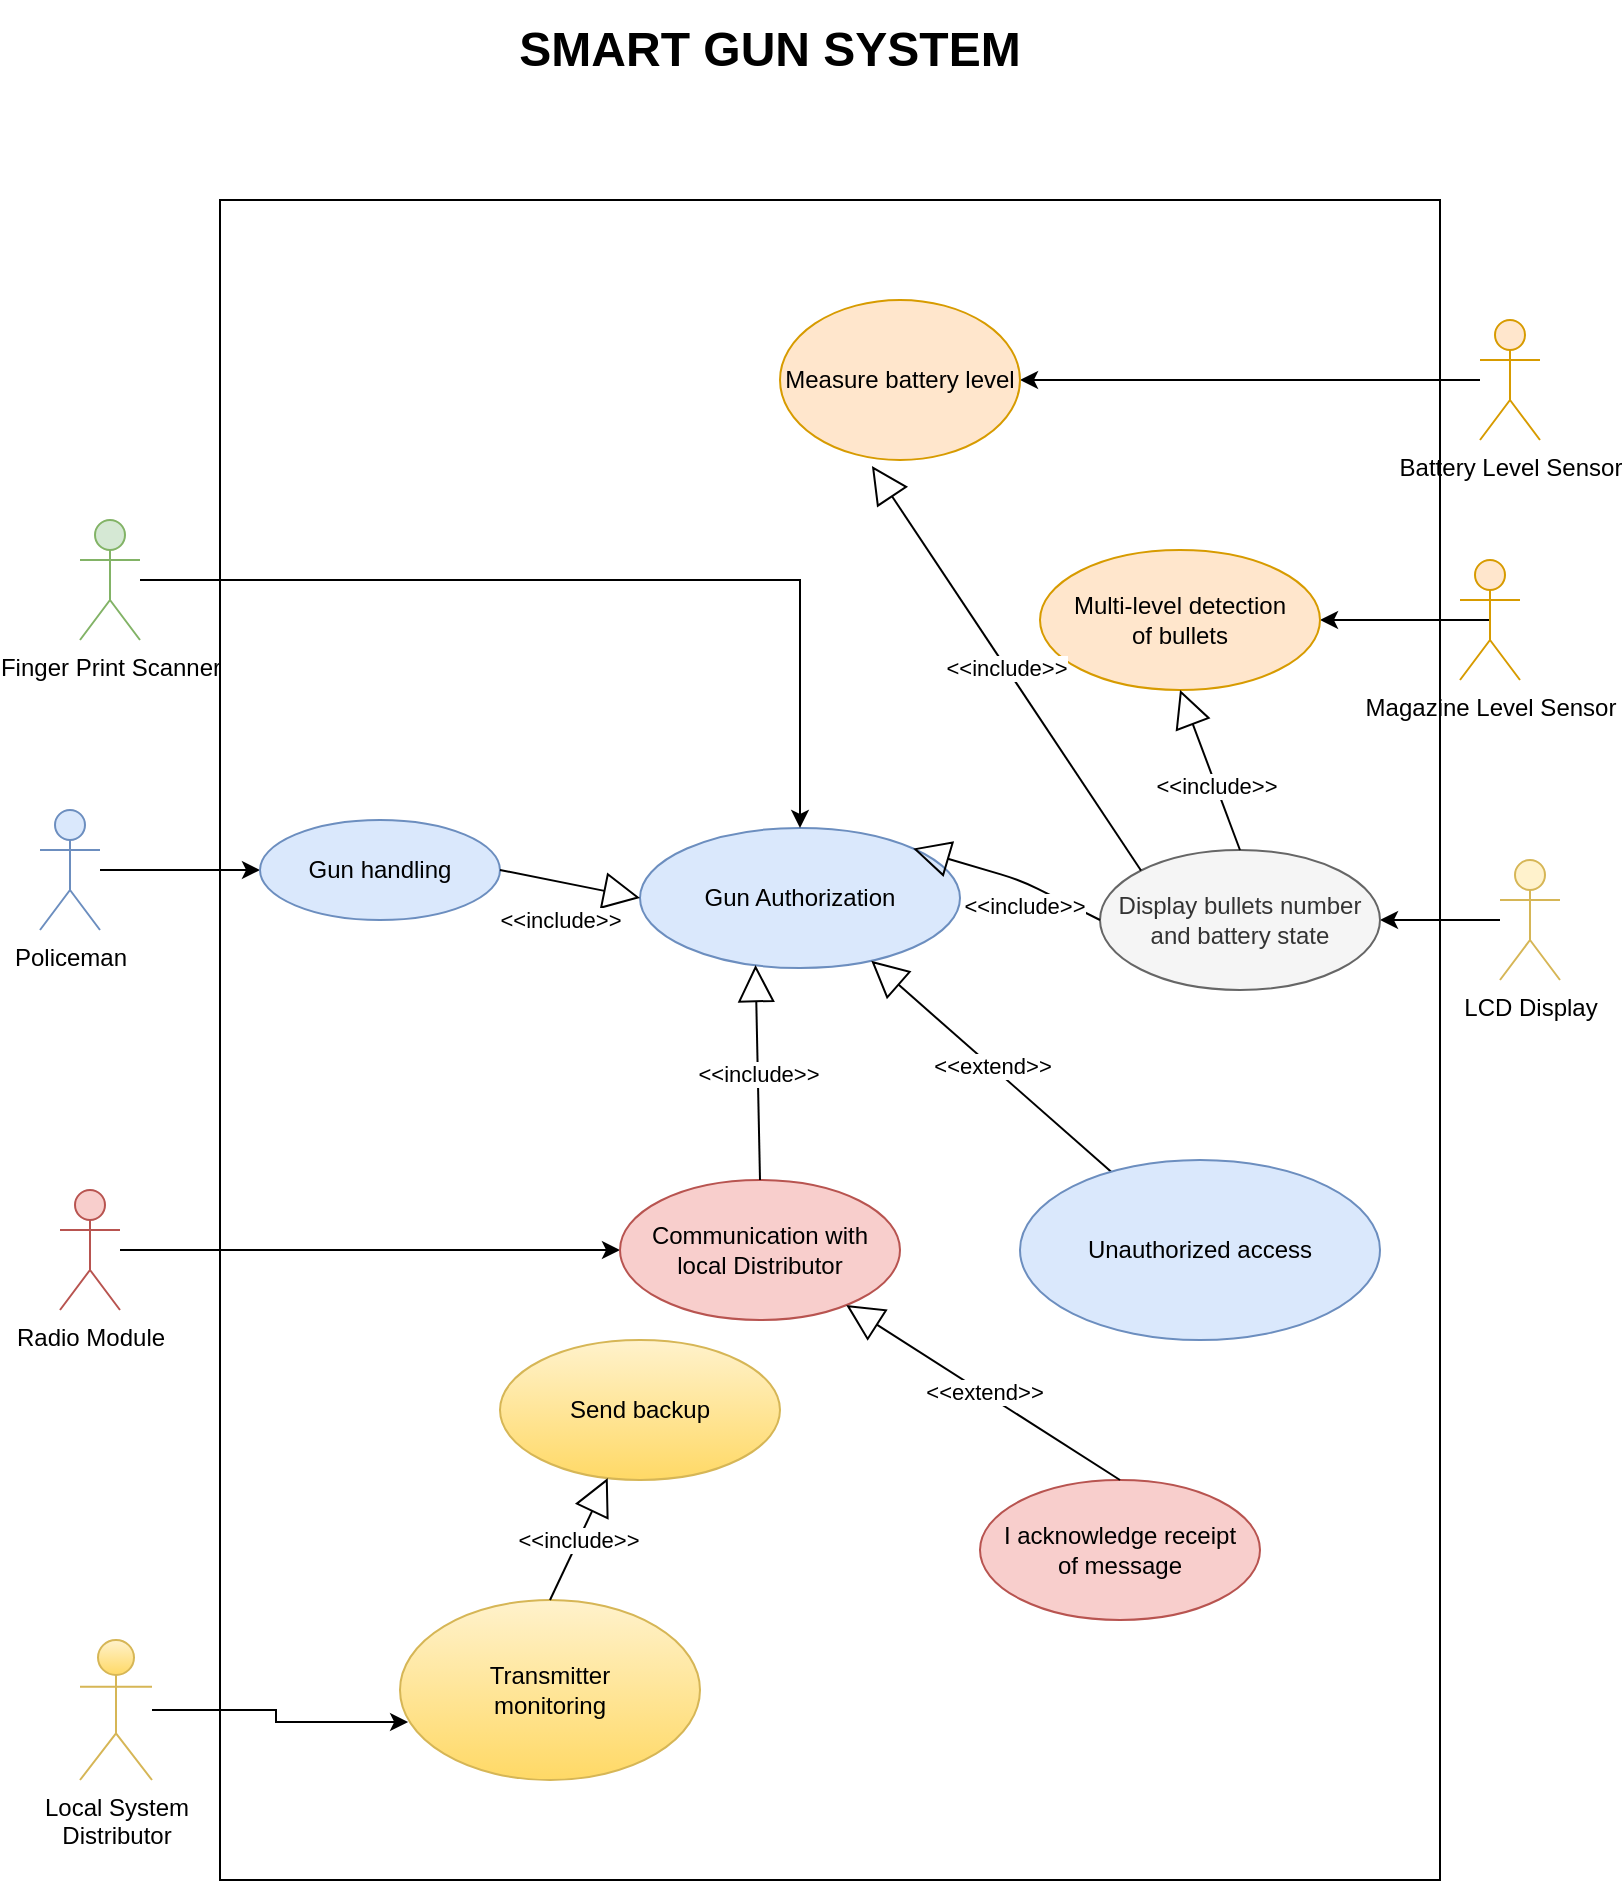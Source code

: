 <mxfile version="13.10.9" type="github">
  <diagram id="ZAYAtZIgmon7IQ3GefVp" name="Page-1">
    <mxGraphModel dx="942" dy="583" grid="1" gridSize="10" guides="1" tooltips="1" connect="1" arrows="1" fold="1" page="1" pageScale="1" pageWidth="827" pageHeight="1169" math="0" shadow="0">
      <root>
        <mxCell id="0" />
        <mxCell id="1" parent="0" />
        <mxCell id="3GcMtql7V56vAbpa6kK3-1" value="&lt;font style=&quot;font-size: 24px&quot;&gt;&lt;b&gt;&lt;font style=&quot;font-size: 24px&quot;&gt;SMART GUN SYSTEM&lt;/font&gt;&lt;/b&gt;&lt;/font&gt;" style="text;html=1;strokeColor=none;fillColor=none;align=center;verticalAlign=middle;whiteSpace=wrap;rounded=0;" parent="1" vertex="1">
          <mxGeometry x="210" y="60" width="370" height="50" as="geometry" />
        </mxCell>
        <mxCell id="xwgeDjoUO_87gl3LFjrx-1" style="edgeStyle=orthogonalEdgeStyle;rounded=0;orthogonalLoop=1;jettySize=auto;html=1;entryX=0;entryY=0.5;entryDx=0;entryDy=0;" parent="1" source="3GcMtql7V56vAbpa6kK3-2" target="3GcMtql7V56vAbpa6kK3-20" edge="1">
          <mxGeometry relative="1" as="geometry" />
        </mxCell>
        <mxCell id="3GcMtql7V56vAbpa6kK3-2" value="Policeman" style="shape=umlActor;verticalLabelPosition=bottom;verticalAlign=top;html=1;outlineConnect=0;fillColor=#dae8fc;strokeColor=#6c8ebf;" parent="1" vertex="1">
          <mxGeometry x="30" y="465" width="30" height="60" as="geometry" />
        </mxCell>
        <mxCell id="3GcMtql7V56vAbpa6kK3-20" value="Gun handling" style="ellipse;whiteSpace=wrap;html=1;fillColor=#dae8fc;strokeColor=#6c8ebf;" parent="1" vertex="1">
          <mxGeometry x="140" y="470" width="120" height="50" as="geometry" />
        </mxCell>
        <mxCell id="3GcMtql7V56vAbpa6kK3-32" value="Gun Authorization" style="ellipse;whiteSpace=wrap;html=1;fillColor=#dae8fc;strokeColor=#6c8ebf;" parent="1" vertex="1">
          <mxGeometry x="330" y="474" width="160" height="70" as="geometry" />
        </mxCell>
        <mxCell id="3GcMtql7V56vAbpa6kK3-40" value="&amp;lt;&amp;lt;include&amp;gt;&amp;gt;" style="endArrow=block;endSize=16;endFill=0;html=1;entryX=0;entryY=0.5;entryDx=0;entryDy=0;exitX=1;exitY=0.5;exitDx=0;exitDy=0;" parent="1" source="3GcMtql7V56vAbpa6kK3-20" target="3GcMtql7V56vAbpa6kK3-32" edge="1">
          <mxGeometry x="-0.038" y="-19" width="160" relative="1" as="geometry">
            <mxPoint x="289" y="444" as="sourcePoint" />
            <mxPoint x="449" y="444" as="targetPoint" />
            <mxPoint as="offset" />
          </mxGeometry>
        </mxCell>
        <mxCell id="3GcMtql7V56vAbpa6kK3-43" value="&amp;lt;&amp;lt;extend&amp;gt;&amp;gt;" style="endArrow=block;endSize=16;endFill=0;html=1;" parent="1" source="3GcMtql7V56vAbpa6kK3-44" target="3GcMtql7V56vAbpa6kK3-32" edge="1">
          <mxGeometry width="160" relative="1" as="geometry">
            <mxPoint x="609" y="404" as="sourcePoint" />
            <mxPoint x="689" y="444" as="targetPoint" />
          </mxGeometry>
        </mxCell>
        <mxCell id="3GcMtql7V56vAbpa6kK3-44" value="Unauthorized access" style="ellipse;whiteSpace=wrap;html=1;fillColor=#dae8fc;strokeColor=#6c8ebf;" parent="1" vertex="1">
          <mxGeometry x="520" y="640" width="180" height="90" as="geometry" />
        </mxCell>
        <mxCell id="U8Dto0rnsPPyauF-UxUy-52" style="edgeStyle=orthogonalEdgeStyle;rounded=0;orthogonalLoop=1;jettySize=auto;html=1;entryX=0.027;entryY=0.678;entryDx=0;entryDy=0;entryPerimeter=0;" parent="1" source="3GcMtql7V56vAbpa6kK3-45" target="3GcMtql7V56vAbpa6kK3-87" edge="1">
          <mxGeometry relative="1" as="geometry" />
        </mxCell>
        <mxCell id="3GcMtql7V56vAbpa6kK3-45" value="&lt;div&gt;Local System &lt;br&gt;&lt;/div&gt;&lt;div&gt;Distributor&lt;/div&gt;" style="shape=umlActor;verticalLabelPosition=bottom;verticalAlign=top;html=1;gradientColor=#ffd966;fillColor=#fff2cc;strokeColor=#d6b656;" parent="1" vertex="1">
          <mxGeometry x="50" y="880" width="36" height="70" as="geometry" />
        </mxCell>
        <mxCell id="nilDXm2XVrn_8Es00O3O-7" style="edgeStyle=orthogonalEdgeStyle;rounded=0;orthogonalLoop=1;jettySize=auto;html=1;entryX=0;entryY=0.5;entryDx=0;entryDy=0;" parent="1" source="3GcMtql7V56vAbpa6kK3-53" target="3GcMtql7V56vAbpa6kK3-56" edge="1">
          <mxGeometry relative="1" as="geometry" />
        </mxCell>
        <mxCell id="3GcMtql7V56vAbpa6kK3-53" value="Radio Module" style="shape=umlActor;verticalLabelPosition=bottom;verticalAlign=top;html=1;fillColor=#f8cecc;strokeColor=#b85450;" parent="1" vertex="1">
          <mxGeometry x="40" y="655" width="30" height="60" as="geometry" />
        </mxCell>
        <mxCell id="3GcMtql7V56vAbpa6kK3-56" value="&lt;div&gt;Communication with&lt;/div&gt;&lt;div&gt;local Distributor&lt;br&gt;&lt;/div&gt;" style="ellipse;whiteSpace=wrap;html=1;fillColor=#f8cecc;strokeColor=#b85450;" parent="1" vertex="1">
          <mxGeometry x="320" y="650" width="140" height="70" as="geometry" />
        </mxCell>
        <mxCell id="3GcMtql7V56vAbpa6kK3-60" value="&lt;div&gt;I acknowledge receipt&lt;/div&gt;&lt;div&gt;of message&lt;br&gt;&lt;/div&gt;" style="ellipse;whiteSpace=wrap;html=1;fillColor=#f8cecc;strokeColor=#b85450;" parent="1" vertex="1">
          <mxGeometry x="500" y="800" width="140" height="70" as="geometry" />
        </mxCell>
        <mxCell id="3GcMtql7V56vAbpa6kK3-75" style="edgeStyle=orthogonalEdgeStyle;rounded=0;orthogonalLoop=1;jettySize=auto;html=1;exitX=0.5;exitY=0.5;exitDx=0;exitDy=0;exitPerimeter=0;" parent="1" source="3GcMtql7V56vAbpa6kK3-72" target="3GcMtql7V56vAbpa6kK3-74" edge="1">
          <mxGeometry relative="1" as="geometry" />
        </mxCell>
        <mxCell id="3GcMtql7V56vAbpa6kK3-72" value="Magazine Level Sensor" style="shape=umlActor;verticalLabelPosition=bottom;verticalAlign=top;html=1;fillColor=#ffe6cc;strokeColor=#d79b00;" parent="1" vertex="1">
          <mxGeometry x="740" y="340" width="30" height="60" as="geometry" />
        </mxCell>
        <mxCell id="U8Dto0rnsPPyauF-UxUy-29" style="edgeStyle=orthogonalEdgeStyle;rounded=0;orthogonalLoop=1;jettySize=auto;html=1;" parent="1" source="3GcMtql7V56vAbpa6kK3-73" target="3GcMtql7V56vAbpa6kK3-77" edge="1">
          <mxGeometry relative="1" as="geometry" />
        </mxCell>
        <mxCell id="3GcMtql7V56vAbpa6kK3-73" value="LCD Display" style="shape=umlActor;verticalLabelPosition=bottom;verticalAlign=top;html=1;fillColor=#fff2cc;strokeColor=#d6b656;" parent="1" vertex="1">
          <mxGeometry x="760" y="490" width="30" height="60" as="geometry" />
        </mxCell>
        <mxCell id="3GcMtql7V56vAbpa6kK3-74" value="&lt;div&gt;Multi-level detection&lt;/div&gt;&lt;div&gt;of bullets&lt;br&gt;&lt;/div&gt;" style="ellipse;whiteSpace=wrap;html=1;fillColor=#ffe6cc;strokeColor=#d79b00;" parent="1" vertex="1">
          <mxGeometry x="530" y="335" width="140" height="70" as="geometry" />
        </mxCell>
        <mxCell id="3GcMtql7V56vAbpa6kK3-77" value="&lt;div&gt;Display bullets number &lt;br&gt;&lt;/div&gt;&lt;div&gt;and battery state&lt;br&gt;&lt;/div&gt;" style="ellipse;whiteSpace=wrap;html=1;fillColor=#f5f5f5;strokeColor=#666666;fontColor=#333333;rotation=0;" parent="1" vertex="1">
          <mxGeometry x="560" y="485" width="140" height="70" as="geometry" />
        </mxCell>
        <mxCell id="3GcMtql7V56vAbpa6kK3-86" value="&amp;lt;&amp;lt;extend&amp;gt;&amp;gt;" style="endArrow=block;endSize=16;endFill=0;html=1;exitX=0.5;exitY=0;exitDx=0;exitDy=0;" parent="1" source="3GcMtql7V56vAbpa6kK3-60" target="3GcMtql7V56vAbpa6kK3-56" edge="1">
          <mxGeometry width="160" relative="1" as="geometry">
            <mxPoint x="1300" y="855" as="sourcePoint" />
            <mxPoint x="1250" y="950" as="targetPoint" />
          </mxGeometry>
        </mxCell>
        <mxCell id="3GcMtql7V56vAbpa6kK3-87" value="&lt;div&gt;Transmitter&lt;/div&gt;&lt;div&gt;monitoring&lt;br&gt;&lt;/div&gt;" style="ellipse;whiteSpace=wrap;html=1;gradientColor=#ffd966;fillColor=#fff2cc;strokeColor=#d6b656;" parent="1" vertex="1">
          <mxGeometry x="210" y="860" width="150" height="90" as="geometry" />
        </mxCell>
        <mxCell id="3GcMtql7V56vAbpa6kK3-89" value="Send backup" style="ellipse;whiteSpace=wrap;html=1;gradientColor=#ffd966;fillColor=#fff2cc;strokeColor=#d6b656;" parent="1" vertex="1">
          <mxGeometry x="260" y="730" width="140" height="70" as="geometry" />
        </mxCell>
        <mxCell id="3GcMtql7V56vAbpa6kK3-92" value="&amp;lt;&amp;lt;include&amp;gt;&amp;gt;" style="endArrow=block;endSize=16;endFill=0;html=1;exitX=0.5;exitY=0;exitDx=0;exitDy=0;" parent="1" source="3GcMtql7V56vAbpa6kK3-87" target="3GcMtql7V56vAbpa6kK3-89" edge="1">
          <mxGeometry width="160" relative="1" as="geometry">
            <mxPoint x="219" y="1396" as="sourcePoint" />
            <mxPoint x="159" y="1306" as="targetPoint" />
          </mxGeometry>
        </mxCell>
        <mxCell id="U8Dto0rnsPPyauF-UxUy-32" style="edgeStyle=orthogonalEdgeStyle;rounded=0;orthogonalLoop=1;jettySize=auto;html=1;" parent="1" source="U8Dto0rnsPPyauF-UxUy-24" target="U8Dto0rnsPPyauF-UxUy-26" edge="1">
          <mxGeometry relative="1" as="geometry" />
        </mxCell>
        <mxCell id="U8Dto0rnsPPyauF-UxUy-24" value="Battery Level Sensor" style="shape=umlActor;verticalLabelPosition=bottom;verticalAlign=top;html=1;outlineConnect=0;fillColor=#ffe6cc;strokeColor=#d79b00;" parent="1" vertex="1">
          <mxGeometry x="750" y="220" width="30" height="60" as="geometry" />
        </mxCell>
        <mxCell id="U8Dto0rnsPPyauF-UxUy-26" value="Measure battery level" style="ellipse;whiteSpace=wrap;html=1;fillColor=#ffe6cc;strokeColor=#d79b00;" parent="1" vertex="1">
          <mxGeometry x="400" y="210" width="120" height="80" as="geometry" />
        </mxCell>
        <mxCell id="U8Dto0rnsPPyauF-UxUy-35" value="&amp;lt;&amp;lt;include&amp;gt;&amp;gt;" style="endArrow=block;endSize=16;endFill=0;html=1;exitX=0;exitY=0;exitDx=0;exitDy=0;entryX=0.383;entryY=1.038;entryDx=0;entryDy=0;entryPerimeter=0;" parent="1" source="3GcMtql7V56vAbpa6kK3-77" target="U8Dto0rnsPPyauF-UxUy-26" edge="1">
          <mxGeometry width="160" relative="1" as="geometry">
            <mxPoint x="500" y="334" as="sourcePoint" />
            <mxPoint x="577.574" y="272.284" as="targetPoint" />
          </mxGeometry>
        </mxCell>
        <mxCell id="U8Dto0rnsPPyauF-UxUy-36" value="&amp;lt;&amp;lt;include&amp;gt;&amp;gt;" style="endArrow=block;endSize=16;endFill=0;html=1;exitX=0.5;exitY=0;exitDx=0;exitDy=0;entryX=0.5;entryY=1;entryDx=0;entryDy=0;" parent="1" source="3GcMtql7V56vAbpa6kK3-77" target="3GcMtql7V56vAbpa6kK3-74" edge="1">
          <mxGeometry x="-0.2" width="160" relative="1" as="geometry">
            <mxPoint x="620" y="390" as="sourcePoint" />
            <mxPoint x="670" y="370" as="targetPoint" />
            <mxPoint as="offset" />
          </mxGeometry>
        </mxCell>
        <mxCell id="U8Dto0rnsPPyauF-UxUy-49" value="&amp;lt;&amp;lt;include&amp;gt;&amp;gt;" style="endArrow=block;endSize=16;endFill=0;html=1;entryX=0.361;entryY=0.979;entryDx=0;entryDy=0;exitX=0.5;exitY=0;exitDx=0;exitDy=0;entryPerimeter=0;" parent="1" source="3GcMtql7V56vAbpa6kK3-56" target="3GcMtql7V56vAbpa6kK3-32" edge="1">
          <mxGeometry width="160" relative="1" as="geometry">
            <mxPoint x="447.0" y="706" as="sourcePoint" />
            <mxPoint x="316" y="620" as="targetPoint" />
          </mxGeometry>
        </mxCell>
        <mxCell id="U8Dto0rnsPPyauF-UxUy-56" value="&amp;lt;&amp;lt;include&amp;gt;&amp;gt;" style="endArrow=block;endSize=16;endFill=0;html=1;entryX=1;entryY=0;entryDx=0;entryDy=0;exitX=0;exitY=0.5;exitDx=0;exitDy=0;" parent="1" source="3GcMtql7V56vAbpa6kK3-77" target="3GcMtql7V56vAbpa6kK3-32" edge="1">
          <mxGeometry x="-0.232" y="11" width="160" relative="1" as="geometry">
            <mxPoint x="490" y="446" as="sourcePoint" />
            <mxPoint x="359" y="360" as="targetPoint" />
            <Array as="points">
              <mxPoint x="520" y="500" />
            </Array>
            <mxPoint x="1" as="offset" />
          </mxGeometry>
        </mxCell>
        <mxCell id="nilDXm2XVrn_8Es00O3O-5" style="edgeStyle=orthogonalEdgeStyle;rounded=0;orthogonalLoop=1;jettySize=auto;html=1;" parent="1" source="nilDXm2XVrn_8Es00O3O-1" target="3GcMtql7V56vAbpa6kK3-32" edge="1">
          <mxGeometry relative="1" as="geometry">
            <mxPoint x="174" y="330" as="targetPoint" />
          </mxGeometry>
        </mxCell>
        <mxCell id="nilDXm2XVrn_8Es00O3O-1" value="Finger Print Scanner" style="shape=umlActor;verticalLabelPosition=bottom;verticalAlign=top;html=1;outlineConnect=0;fillColor=#d5e8d4;strokeColor=#82b366;" parent="1" vertex="1">
          <mxGeometry x="50" y="320" width="30" height="60" as="geometry" />
        </mxCell>
        <mxCell id="_dm_TCP4XDX6GIBx_nvN-7" value="" style="rounded=0;whiteSpace=wrap;html=1;fillOpacity=0;" parent="1" vertex="1">
          <mxGeometry x="120" y="160" width="610" height="840" as="geometry" />
        </mxCell>
      </root>
    </mxGraphModel>
  </diagram>
</mxfile>
